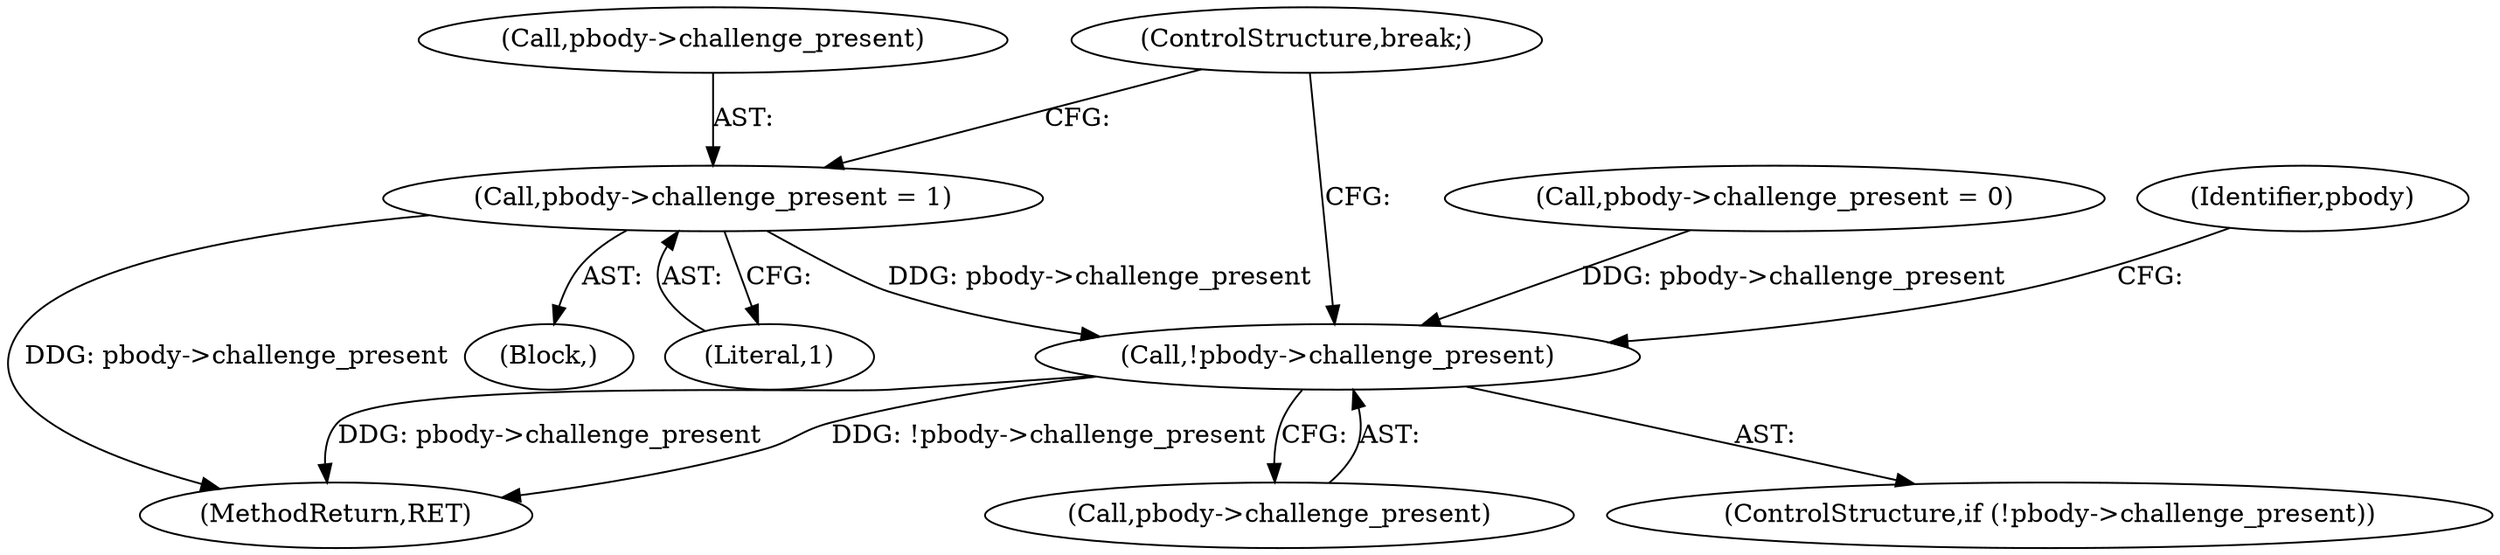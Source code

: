 digraph "0_tcpdump_99798bd9a41bd3d03fdc1e949810a38967f20ed3@pointer" {
"1000405" [label="(Call,pbody->challenge_present = 1)"];
"1000395" [label="(Call,!pbody->challenge_present)"];
"1000410" [label="(ControlStructure,break;)"];
"1000409" [label="(Literal,1)"];
"1000395" [label="(Call,!pbody->challenge_present)"];
"1000394" [label="(ControlStructure,if (!pbody->challenge_present))"];
"1000766" [label="(MethodReturn,RET)"];
"1000405" [label="(Call,pbody->challenge_present = 1)"];
"1000124" [label="(Call,pbody->challenge_present = 0)"];
"1000406" [label="(Call,pbody->challenge_present)"];
"1000396" [label="(Call,pbody->challenge_present)"];
"1000399" [label="(Block,)"];
"1000402" [label="(Identifier,pbody)"];
"1000405" -> "1000399"  [label="AST: "];
"1000405" -> "1000409"  [label="CFG: "];
"1000406" -> "1000405"  [label="AST: "];
"1000409" -> "1000405"  [label="AST: "];
"1000410" -> "1000405"  [label="CFG: "];
"1000405" -> "1000766"  [label="DDG: pbody->challenge_present"];
"1000405" -> "1000395"  [label="DDG: pbody->challenge_present"];
"1000395" -> "1000394"  [label="AST: "];
"1000395" -> "1000396"  [label="CFG: "];
"1000396" -> "1000395"  [label="AST: "];
"1000402" -> "1000395"  [label="CFG: "];
"1000410" -> "1000395"  [label="CFG: "];
"1000395" -> "1000766"  [label="DDG: pbody->challenge_present"];
"1000395" -> "1000766"  [label="DDG: !pbody->challenge_present"];
"1000124" -> "1000395"  [label="DDG: pbody->challenge_present"];
}
